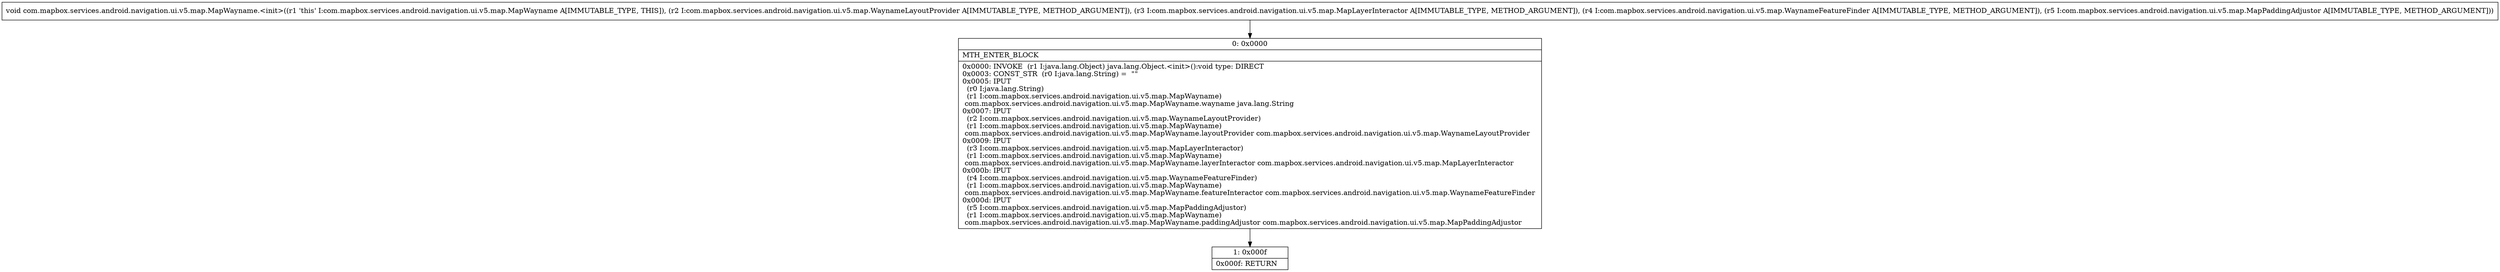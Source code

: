 digraph "CFG forcom.mapbox.services.android.navigation.ui.v5.map.MapWayname.\<init\>(Lcom\/mapbox\/services\/android\/navigation\/ui\/v5\/map\/WaynameLayoutProvider;Lcom\/mapbox\/services\/android\/navigation\/ui\/v5\/map\/MapLayerInteractor;Lcom\/mapbox\/services\/android\/navigation\/ui\/v5\/map\/WaynameFeatureFinder;Lcom\/mapbox\/services\/android\/navigation\/ui\/v5\/map\/MapPaddingAdjustor;)V" {
Node_0 [shape=record,label="{0\:\ 0x0000|MTH_ENTER_BLOCK\l|0x0000: INVOKE  (r1 I:java.lang.Object) java.lang.Object.\<init\>():void type: DIRECT \l0x0003: CONST_STR  (r0 I:java.lang.String) =  \"\" \l0x0005: IPUT  \l  (r0 I:java.lang.String)\l  (r1 I:com.mapbox.services.android.navigation.ui.v5.map.MapWayname)\l com.mapbox.services.android.navigation.ui.v5.map.MapWayname.wayname java.lang.String \l0x0007: IPUT  \l  (r2 I:com.mapbox.services.android.navigation.ui.v5.map.WaynameLayoutProvider)\l  (r1 I:com.mapbox.services.android.navigation.ui.v5.map.MapWayname)\l com.mapbox.services.android.navigation.ui.v5.map.MapWayname.layoutProvider com.mapbox.services.android.navigation.ui.v5.map.WaynameLayoutProvider \l0x0009: IPUT  \l  (r3 I:com.mapbox.services.android.navigation.ui.v5.map.MapLayerInteractor)\l  (r1 I:com.mapbox.services.android.navigation.ui.v5.map.MapWayname)\l com.mapbox.services.android.navigation.ui.v5.map.MapWayname.layerInteractor com.mapbox.services.android.navigation.ui.v5.map.MapLayerInteractor \l0x000b: IPUT  \l  (r4 I:com.mapbox.services.android.navigation.ui.v5.map.WaynameFeatureFinder)\l  (r1 I:com.mapbox.services.android.navigation.ui.v5.map.MapWayname)\l com.mapbox.services.android.navigation.ui.v5.map.MapWayname.featureInteractor com.mapbox.services.android.navigation.ui.v5.map.WaynameFeatureFinder \l0x000d: IPUT  \l  (r5 I:com.mapbox.services.android.navigation.ui.v5.map.MapPaddingAdjustor)\l  (r1 I:com.mapbox.services.android.navigation.ui.v5.map.MapWayname)\l com.mapbox.services.android.navigation.ui.v5.map.MapWayname.paddingAdjustor com.mapbox.services.android.navigation.ui.v5.map.MapPaddingAdjustor \l}"];
Node_1 [shape=record,label="{1\:\ 0x000f|0x000f: RETURN   \l}"];
MethodNode[shape=record,label="{void com.mapbox.services.android.navigation.ui.v5.map.MapWayname.\<init\>((r1 'this' I:com.mapbox.services.android.navigation.ui.v5.map.MapWayname A[IMMUTABLE_TYPE, THIS]), (r2 I:com.mapbox.services.android.navigation.ui.v5.map.WaynameLayoutProvider A[IMMUTABLE_TYPE, METHOD_ARGUMENT]), (r3 I:com.mapbox.services.android.navigation.ui.v5.map.MapLayerInteractor A[IMMUTABLE_TYPE, METHOD_ARGUMENT]), (r4 I:com.mapbox.services.android.navigation.ui.v5.map.WaynameFeatureFinder A[IMMUTABLE_TYPE, METHOD_ARGUMENT]), (r5 I:com.mapbox.services.android.navigation.ui.v5.map.MapPaddingAdjustor A[IMMUTABLE_TYPE, METHOD_ARGUMENT])) }"];
MethodNode -> Node_0;
Node_0 -> Node_1;
}


